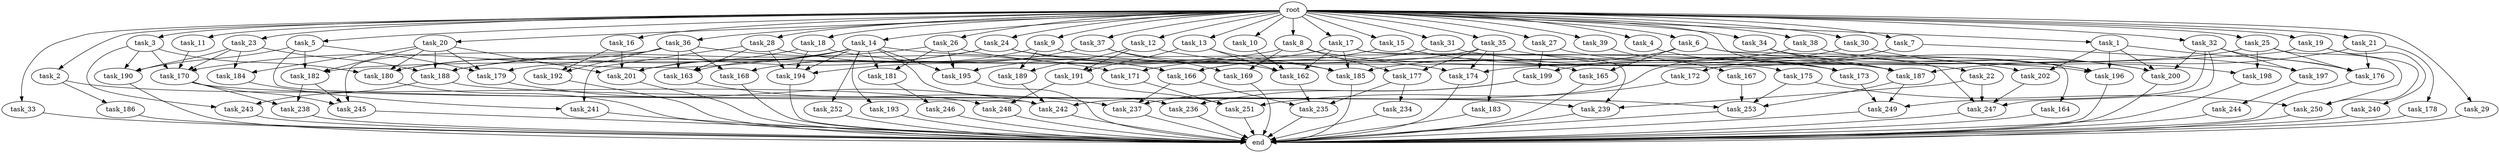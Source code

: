 digraph G {
  root [size="0.000000"];
  task_11 [size="1024.000000"];
  task_234 [size="420906795008.000000"];
  task_239 [size="987842478080.000000"];
  task_185 [size="1623497637888.000000"];
  task_2 [size="1024.000000"];
  task_182 [size="764504178688.000000"];
  task_21 [size="1024.000000"];
  task_164 [size="858993459200.000000"];
  task_23 [size="1024.000000"];
  task_35 [size="1024.000000"];
  task_162 [size="1082331758592.000000"];
  task_33 [size="1024.000000"];
  task_176 [size="816043786240.000000"];
  task_167 [size="695784701952.000000"];
  task_14 [size="1024.000000"];
  task_246 [size="309237645312.000000"];
  task_178 [size="214748364800.000000"];
  task_3 [size="1024.000000"];
  task_249 [size="429496729600.000000"];
  task_236 [size="584115552256.000000"];
  task_199 [size="1168231104512.000000"];
  task_196 [size="1340029796352.000000"];
  task_187 [size="420906795008.000000"];
  task_250 [size="1073741824000.000000"];
  task_28 [size="1024.000000"];
  task_201 [size="1357209665536.000000"];
  task_173 [size="936302870528.000000"];
  task_22 [size="1024.000000"];
  task_165 [size="1408749273088.000000"];
  task_242 [size="901943132160.000000"];
  task_5 [size="1024.000000"];
  task_30 [size="1024.000000"];
  task_179 [size="249108103168.000000"];
  task_193 [size="549755813888.000000"];
  task_243 [size="1005022347264.000000"];
  task_183 [size="214748364800.000000"];
  task_9 [size="1024.000000"];
  task_244 [size="420906795008.000000"];
  task_168 [size="627065225216.000000"];
  task_27 [size="1024.000000"];
  task_238 [size="498216206336.000000"];
  task_195 [size="1460288880640.000000"];
  task_20 [size="1024.000000"];
  task_166 [size="1159641169920.000000"];
  task_175 [size="77309411328.000000"];
  task_37 [size="1024.000000"];
  task_245 [size="1047972020224.000000"];
  task_194 [size="1494648619008.000000"];
  task_197 [size="214748364800.000000"];
  task_247 [size="1065151889408.000000"];
  task_200 [size="1460288880640.000000"];
  task_252 [size="549755813888.000000"];
  task_39 [size="1024.000000"];
  task_186 [size="420906795008.000000"];
  task_198 [size="910533066752.000000"];
  task_163 [size="1408749273088.000000"];
  task_172 [size="137438953472.000000"];
  task_251 [size="1073741824000.000000"];
  task_202 [size="523986010112.000000"];
  task_8 [size="1024.000000"];
  task_191 [size="584115552256.000000"];
  task_188 [size="1022202216448.000000"];
  task_24 [size="1024.000000"];
  task_31 [size="1024.000000"];
  task_12 [size="1024.000000"];
  task_32 [size="1024.000000"];
  task_189 [size="627065225216.000000"];
  task_171 [size="584115552256.000000"];
  end [size="0.000000"];
  task_10 [size="1024.000000"];
  task_29 [size="1024.000000"];
  task_241 [size="1005022347264.000000"];
  task_1 [size="1024.000000"];
  task_34 [size="1024.000000"];
  task_192 [size="1245540515840.000000"];
  task_4 [size="1024.000000"];
  task_13 [size="1024.000000"];
  task_36 [size="1024.000000"];
  task_170 [size="1769526525952.000000"];
  task_235 [size="532575944704.000000"];
  task_16 [size="1024.000000"];
  task_181 [size="764504178688.000000"];
  task_15 [size="1024.000000"];
  task_177 [size="249108103168.000000"];
  task_253 [size="1254130450432.000000"];
  task_248 [size="730144440320.000000"];
  task_18 [size="1024.000000"];
  task_26 [size="1024.000000"];
  task_180 [size="1357209665536.000000"];
  task_25 [size="1024.000000"];
  task_19 [size="1024.000000"];
  task_169 [size="249108103168.000000"];
  task_38 [size="1024.000000"];
  task_184 [size="773094113280.000000"];
  task_17 [size="1024.000000"];
  task_190 [size="1142461300736.000000"];
  task_237 [size="283467841536.000000"];
  task_240 [size="549755813888.000000"];
  task_6 [size="1024.000000"];
  task_7 [size="1024.000000"];
  task_174 [size="644245094400.000000"];

  root -> task_11 [size="1.000000"];
  root -> task_28 [size="1.000000"];
  root -> task_10 [size="1.000000"];
  root -> task_20 [size="1.000000"];
  root -> task_2 [size="1.000000"];
  root -> task_4 [size="1.000000"];
  root -> task_13 [size="1.000000"];
  root -> task_39 [size="1.000000"];
  root -> task_21 [size="1.000000"];
  root -> task_16 [size="1.000000"];
  root -> task_22 [size="1.000000"];
  root -> task_15 [size="1.000000"];
  root -> task_36 [size="1.000000"];
  root -> task_33 [size="1.000000"];
  root -> task_1 [size="1.000000"];
  root -> task_5 [size="1.000000"];
  root -> task_14 [size="1.000000"];
  root -> task_18 [size="1.000000"];
  root -> task_26 [size="1.000000"];
  root -> task_6 [size="1.000000"];
  root -> task_25 [size="1.000000"];
  root -> task_24 [size="1.000000"];
  root -> task_9 [size="1.000000"];
  root -> task_23 [size="1.000000"];
  root -> task_3 [size="1.000000"];
  root -> task_19 [size="1.000000"];
  root -> task_27 [size="1.000000"];
  root -> task_35 [size="1.000000"];
  root -> task_38 [size="1.000000"];
  root -> task_17 [size="1.000000"];
  root -> task_31 [size="1.000000"];
  root -> task_12 [size="1.000000"];
  root -> task_32 [size="1.000000"];
  root -> task_34 [size="1.000000"];
  root -> task_37 [size="1.000000"];
  root -> task_30 [size="1.000000"];
  root -> task_8 [size="1.000000"];
  root -> task_7 [size="1.000000"];
  root -> task_29 [size="1.000000"];
  task_11 -> task_170 [size="209715200.000000"];
  task_234 -> end [size="1.000000"];
  task_239 -> end [size="1.000000"];
  task_185 -> end [size="1.000000"];
  task_2 -> task_186 [size="411041792.000000"];
  task_2 -> task_248 [size="411041792.000000"];
  task_182 -> task_238 [size="411041792.000000"];
  task_182 -> task_245 [size="411041792.000000"];
  task_21 -> task_176 [size="209715200.000000"];
  task_21 -> task_187 [size="209715200.000000"];
  task_21 -> task_178 [size="209715200.000000"];
  task_164 -> end [size="1.000000"];
  task_23 -> task_188 [size="679477248.000000"];
  task_23 -> task_190 [size="679477248.000000"];
  task_23 -> task_170 [size="679477248.000000"];
  task_23 -> task_184 [size="679477248.000000"];
  task_35 -> task_166 [size="209715200.000000"];
  task_35 -> task_183 [size="209715200.000000"];
  task_35 -> task_177 [size="209715200.000000"];
  task_35 -> task_200 [size="209715200.000000"];
  task_35 -> task_174 [size="209715200.000000"];
  task_162 -> task_235 [size="75497472.000000"];
  task_33 -> end [size="1.000000"];
  task_176 -> end [size="1.000000"];
  task_167 -> task_253 [size="33554432.000000"];
  task_14 -> task_193 [size="536870912.000000"];
  task_14 -> task_173 [size="536870912.000000"];
  task_14 -> task_181 [size="536870912.000000"];
  task_14 -> task_195 [size="536870912.000000"];
  task_14 -> task_194 [size="536870912.000000"];
  task_14 -> task_201 [size="536870912.000000"];
  task_14 -> task_163 [size="536870912.000000"];
  task_14 -> task_252 [size="536870912.000000"];
  task_14 -> task_236 [size="536870912.000000"];
  task_14 -> task_170 [size="536870912.000000"];
  task_246 -> end [size="1.000000"];
  task_178 -> end [size="1.000000"];
  task_3 -> task_180 [size="301989888.000000"];
  task_3 -> task_243 [size="301989888.000000"];
  task_3 -> task_190 [size="301989888.000000"];
  task_3 -> task_170 [size="301989888.000000"];
  task_249 -> end [size="1.000000"];
  task_236 -> end [size="1.000000"];
  task_199 -> task_236 [size="33554432.000000"];
  task_199 -> task_237 [size="33554432.000000"];
  task_196 -> end [size="1.000000"];
  task_187 -> task_249 [size="209715200.000000"];
  task_187 -> task_253 [size="209715200.000000"];
  task_250 -> end [size="1.000000"];
  task_28 -> task_241 [size="301989888.000000"];
  task_28 -> task_163 [size="301989888.000000"];
  task_28 -> task_194 [size="301989888.000000"];
  task_28 -> task_166 [size="301989888.000000"];
  task_201 -> end [size="1.000000"];
  task_173 -> task_249 [size="134217728.000000"];
  task_22 -> task_247 [size="209715200.000000"];
  task_22 -> task_239 [size="209715200.000000"];
  task_165 -> end [size="1.000000"];
  task_242 -> end [size="1.000000"];
  task_5 -> task_179 [size="134217728.000000"];
  task_5 -> task_242 [size="134217728.000000"];
  task_5 -> task_190 [size="134217728.000000"];
  task_5 -> task_182 [size="134217728.000000"];
  task_30 -> task_242 [size="679477248.000000"];
  task_30 -> task_198 [size="679477248.000000"];
  task_179 -> task_242 [size="33554432.000000"];
  task_193 -> end [size="1.000000"];
  task_243 -> end [size="1.000000"];
  task_183 -> end [size="1.000000"];
  task_9 -> task_175 [size="75497472.000000"];
  task_9 -> task_168 [size="75497472.000000"];
  task_9 -> task_189 [size="75497472.000000"];
  task_244 -> end [size="1.000000"];
  task_168 -> end [size="1.000000"];
  task_27 -> task_199 [size="301989888.000000"];
  task_27 -> task_173 [size="301989888.000000"];
  task_238 -> end [size="1.000000"];
  task_195 -> end [size="1.000000"];
  task_20 -> task_179 [size="75497472.000000"];
  task_20 -> task_180 [size="75497472.000000"];
  task_20 -> task_201 [size="75497472.000000"];
  task_20 -> task_182 [size="75497472.000000"];
  task_20 -> task_188 [size="75497472.000000"];
  task_20 -> task_184 [size="75497472.000000"];
  task_166 -> task_235 [size="33554432.000000"];
  task_166 -> task_237 [size="33554432.000000"];
  task_175 -> task_250 [size="301989888.000000"];
  task_175 -> task_253 [size="301989888.000000"];
  task_37 -> task_169 [size="209715200.000000"];
  task_37 -> task_194 [size="209715200.000000"];
  task_37 -> task_162 [size="209715200.000000"];
  task_245 -> end [size="1.000000"];
  task_194 -> end [size="1.000000"];
  task_197 -> task_244 [size="411041792.000000"];
  task_247 -> end [size="1.000000"];
  task_200 -> end [size="1.000000"];
  task_252 -> end [size="1.000000"];
  task_39 -> task_167 [size="679477248.000000"];
  task_186 -> end [size="1.000000"];
  task_198 -> end [size="1.000000"];
  task_163 -> task_237 [size="209715200.000000"];
  task_172 -> task_251 [size="209715200.000000"];
  task_251 -> end [size="1.000000"];
  task_202 -> task_247 [size="75497472.000000"];
  task_8 -> task_179 [size="33554432.000000"];
  task_8 -> task_196 [size="33554432.000000"];
  task_8 -> task_169 [size="33554432.000000"];
  task_8 -> task_177 [size="33554432.000000"];
  task_191 -> task_251 [size="301989888.000000"];
  task_191 -> task_248 [size="301989888.000000"];
  task_188 -> task_243 [size="679477248.000000"];
  task_188 -> task_253 [size="679477248.000000"];
  task_24 -> task_188 [size="33554432.000000"];
  task_24 -> task_185 [size="33554432.000000"];
  task_24 -> task_201 [size="33554432.000000"];
  task_24 -> task_187 [size="33554432.000000"];
  task_31 -> task_202 [size="209715200.000000"];
  task_31 -> task_166 [size="209715200.000000"];
  task_12 -> task_191 [size="536870912.000000"];
  task_12 -> task_165 [size="536870912.000000"];
  task_12 -> task_189 [size="536870912.000000"];
  task_32 -> task_197 [size="75497472.000000"];
  task_32 -> task_176 [size="75497472.000000"];
  task_32 -> task_249 [size="75497472.000000"];
  task_32 -> task_247 [size="75497472.000000"];
  task_32 -> task_200 [size="75497472.000000"];
  task_189 -> task_242 [size="33554432.000000"];
  task_171 -> task_251 [size="536870912.000000"];
  task_10 -> task_162 [size="134217728.000000"];
  task_29 -> end [size="1.000000"];
  task_241 -> end [size="1.000000"];
  task_1 -> task_196 [size="301989888.000000"];
  task_1 -> task_176 [size="301989888.000000"];
  task_1 -> task_202 [size="301989888.000000"];
  task_1 -> task_200 [size="301989888.000000"];
  task_34 -> task_196 [size="134217728.000000"];
  task_34 -> task_187 [size="134217728.000000"];
  task_192 -> end [size="1.000000"];
  task_4 -> task_173 [size="75497472.000000"];
  task_13 -> task_191 [size="33554432.000000"];
  task_13 -> task_185 [size="33554432.000000"];
  task_13 -> task_162 [size="33554432.000000"];
  task_36 -> task_180 [size="536870912.000000"];
  task_36 -> task_163 [size="536870912.000000"];
  task_36 -> task_171 [size="536870912.000000"];
  task_36 -> task_168 [size="536870912.000000"];
  task_36 -> task_192 [size="536870912.000000"];
  task_36 -> task_245 [size="536870912.000000"];
  task_170 -> task_238 [size="75497472.000000"];
  task_170 -> task_239 [size="75497472.000000"];
  task_170 -> task_245 [size="75497472.000000"];
  task_235 -> end [size="1.000000"];
  task_16 -> task_201 [size="679477248.000000"];
  task_16 -> task_192 [size="679477248.000000"];
  task_181 -> task_246 [size="301989888.000000"];
  task_15 -> task_171 [size="33554432.000000"];
  task_15 -> task_187 [size="33554432.000000"];
  task_177 -> task_235 [size="411041792.000000"];
  task_177 -> task_234 [size="411041792.000000"];
  task_253 -> end [size="1.000000"];
  task_248 -> end [size="1.000000"];
  task_18 -> task_180 [size="411041792.000000"];
  task_18 -> task_194 [size="411041792.000000"];
  task_18 -> task_166 [size="411041792.000000"];
  task_26 -> task_181 [size="209715200.000000"];
  task_26 -> task_188 [size="209715200.000000"];
  task_26 -> task_195 [size="209715200.000000"];
  task_26 -> task_174 [size="209715200.000000"];
  task_180 -> end [size="1.000000"];
  task_25 -> task_250 [size="209715200.000000"];
  task_25 -> task_176 [size="209715200.000000"];
  task_25 -> task_174 [size="209715200.000000"];
  task_25 -> task_198 [size="209715200.000000"];
  task_19 -> task_250 [size="536870912.000000"];
  task_19 -> task_182 [size="536870912.000000"];
  task_19 -> task_240 [size="536870912.000000"];
  task_169 -> end [size="1.000000"];
  task_38 -> task_199 [size="838860800.000000"];
  task_38 -> task_200 [size="838860800.000000"];
  task_184 -> task_241 [size="679477248.000000"];
  task_17 -> task_247 [size="679477248.000000"];
  task_17 -> task_239 [size="679477248.000000"];
  task_17 -> task_195 [size="679477248.000000"];
  task_17 -> task_185 [size="679477248.000000"];
  task_17 -> task_162 [size="679477248.000000"];
  task_190 -> end [size="1.000000"];
  task_237 -> end [size="1.000000"];
  task_240 -> end [size="1.000000"];
  task_6 -> task_164 [size="838860800.000000"];
  task_6 -> task_196 [size="838860800.000000"];
  task_6 -> task_185 [size="838860800.000000"];
  task_6 -> task_165 [size="838860800.000000"];
  task_7 -> task_172 [size="134217728.000000"];
  task_7 -> task_197 [size="134217728.000000"];
  task_174 -> end [size="1.000000"];
}
